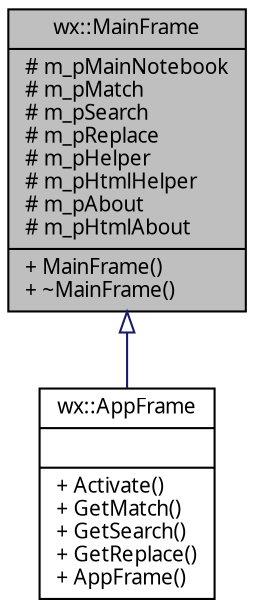 digraph "wx::MainFrame"
{
 // INTERACTIVE_SVG=YES
  edge [fontname="Verdana",fontsize="10",labelfontname="Verdana",labelfontsize="10"];
  node [fontname="Verdana",fontsize="10",shape=record];
  Node1 [label="{wx::MainFrame\n|# m_pMainNotebook\l# m_pMatch\l# m_pSearch\l# m_pReplace\l# m_pHelper\l# m_pHtmlHelper\l# m_pAbout\l# m_pHtmlAbout\l|+ MainFrame()\l+ ~MainFrame()\l}",height=0.2,width=0.4,color="black", fillcolor="grey75", style="filled", fontcolor="black"];
  Node1 -> Node2 [dir="back",color="midnightblue",fontsize="10",style="solid",arrowtail="onormal",fontname="Verdana"];
  Node2 [label="{wx::AppFrame\n||+ Activate()\l+ GetMatch()\l+ GetSearch()\l+ GetReplace()\l+ AppFrame()\l}",height=0.2,width=0.4,color="black", fillcolor="white", style="filled",URL="$classwx_1_1_app_frame.html",tooltip="Класс входит в Проект RegexTester   Класс главного фрейма программы. "];
}
